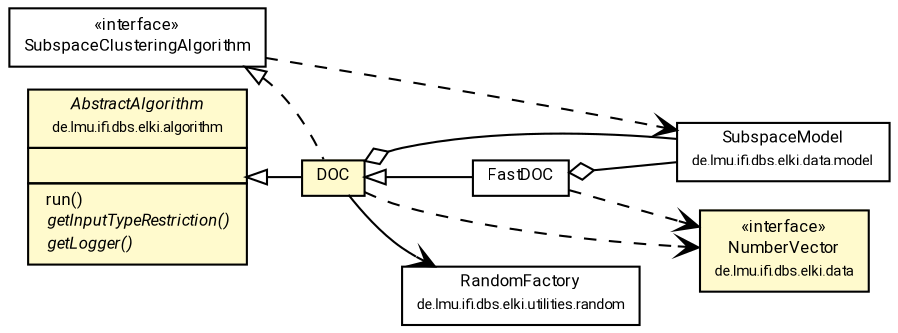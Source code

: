 #!/usr/local/bin/dot
#
# Class diagram 
# Generated by UMLGraph version R5_7_2-60-g0e99a6 (http://www.spinellis.gr/umlgraph/)
#

digraph G {
	graph [fontnames="svg"]
	edge [fontname="Roboto",fontsize=7,labelfontname="Roboto",labelfontsize=7,color="black"];
	node [fontname="Roboto",fontcolor="black",fontsize=8,shape=plaintext,margin=0,width=0,height=0];
	nodesep=0.15;
	ranksep=0.25;
	rankdir=LR;
	// de.lmu.ifi.dbs.elki.data.model.SubspaceModel
	c3085287 [label=<<table title="de.lmu.ifi.dbs.elki.data.model.SubspaceModel" border="0" cellborder="1" cellspacing="0" cellpadding="2" href="../../../data/model/SubspaceModel.html" target="_parent">
		<tr><td><table border="0" cellspacing="0" cellpadding="1">
		<tr><td align="center" balign="center"> <font face="Roboto">SubspaceModel</font> </td></tr>
		<tr><td align="center" balign="center"> <font face="Roboto" point-size="7.0">de.lmu.ifi.dbs.elki.data.model</font> </td></tr>
		</table></td></tr>
		</table>>, URL="../../../data/model/SubspaceModel.html"];
	// de.lmu.ifi.dbs.elki.algorithm.clustering.subspace.DOC<V extends de.lmu.ifi.dbs.elki.data.NumberVector>
	c3085613 [label=<<table title="de.lmu.ifi.dbs.elki.algorithm.clustering.subspace.DOC" border="0" cellborder="1" cellspacing="0" cellpadding="2" bgcolor="lemonChiffon" href="DOC.html" target="_parent">
		<tr><td><table border="0" cellspacing="0" cellpadding="1">
		<tr><td align="center" balign="center"> <font face="Roboto">DOC</font> </td></tr>
		</table></td></tr>
		</table>>, URL="DOC.html"];
	// de.lmu.ifi.dbs.elki.algorithm.clustering.subspace.FastDOC<V extends de.lmu.ifi.dbs.elki.data.NumberVector>
	c3085615 [label=<<table title="de.lmu.ifi.dbs.elki.algorithm.clustering.subspace.FastDOC" border="0" cellborder="1" cellspacing="0" cellpadding="2" href="FastDOC.html" target="_parent">
		<tr><td><table border="0" cellspacing="0" cellpadding="1">
		<tr><td align="center" balign="center"> <font face="Roboto">FastDOC</font> </td></tr>
		</table></td></tr>
		</table>>, URL="FastDOC.html"];
	// de.lmu.ifi.dbs.elki.algorithm.clustering.subspace.SubspaceClusteringAlgorithm<M extends de.lmu.ifi.dbs.elki.data.model.SubspaceModel>
	c3085621 [label=<<table title="de.lmu.ifi.dbs.elki.algorithm.clustering.subspace.SubspaceClusteringAlgorithm" border="0" cellborder="1" cellspacing="0" cellpadding="2" href="SubspaceClusteringAlgorithm.html" target="_parent">
		<tr><td><table border="0" cellspacing="0" cellpadding="1">
		<tr><td align="center" balign="center"> &#171;interface&#187; </td></tr>
		<tr><td align="center" balign="center"> <font face="Roboto">SubspaceClusteringAlgorithm</font> </td></tr>
		</table></td></tr>
		</table>>, URL="SubspaceClusteringAlgorithm.html"];
	// de.lmu.ifi.dbs.elki.data.NumberVector
	c3085868 [label=<<table title="de.lmu.ifi.dbs.elki.data.NumberVector" border="0" cellborder="1" cellspacing="0" cellpadding="2" bgcolor="LemonChiffon" href="../../../data/NumberVector.html" target="_parent">
		<tr><td><table border="0" cellspacing="0" cellpadding="1">
		<tr><td align="center" balign="center"> &#171;interface&#187; </td></tr>
		<tr><td align="center" balign="center"> <font face="Roboto">NumberVector</font> </td></tr>
		<tr><td align="center" balign="center"> <font face="Roboto" point-size="7.0">de.lmu.ifi.dbs.elki.data</font> </td></tr>
		</table></td></tr>
		</table>>, URL="../../../data/NumberVector.html"];
	// de.lmu.ifi.dbs.elki.algorithm.AbstractAlgorithm<R extends de.lmu.ifi.dbs.elki.result.Result>
	c3085890 [label=<<table title="de.lmu.ifi.dbs.elki.algorithm.AbstractAlgorithm" border="0" cellborder="1" cellspacing="0" cellpadding="2" bgcolor="LemonChiffon" href="../../AbstractAlgorithm.html" target="_parent">
		<tr><td><table border="0" cellspacing="0" cellpadding="1">
		<tr><td align="center" balign="center"> <font face="Roboto"><i>AbstractAlgorithm</i></font> </td></tr>
		<tr><td align="center" balign="center"> <font face="Roboto" point-size="7.0">de.lmu.ifi.dbs.elki.algorithm</font> </td></tr>
		</table></td></tr>
		<tr><td><table border="0" cellspacing="0" cellpadding="1">
		<tr><td align="left" balign="left">  </td></tr>
		</table></td></tr>
		<tr><td><table border="0" cellspacing="0" cellpadding="1">
		<tr><td align="left" balign="left">  run() </td></tr>
		<tr><td align="left" balign="left"> <i> getInputTypeRestriction()</i> </td></tr>
		<tr><td align="left" balign="left"> <i> getLogger()</i> </td></tr>
		</table></td></tr>
		</table>>, URL="../../AbstractAlgorithm.html"];
	// de.lmu.ifi.dbs.elki.utilities.random.RandomFactory
	c3086662 [label=<<table title="de.lmu.ifi.dbs.elki.utilities.random.RandomFactory" border="0" cellborder="1" cellspacing="0" cellpadding="2" href="../../../utilities/random/RandomFactory.html" target="_parent">
		<tr><td><table border="0" cellspacing="0" cellpadding="1">
		<tr><td align="center" balign="center"> <font face="Roboto">RandomFactory</font> </td></tr>
		<tr><td align="center" balign="center"> <font face="Roboto" point-size="7.0">de.lmu.ifi.dbs.elki.utilities.random</font> </td></tr>
		</table></td></tr>
		</table>>, URL="../../../utilities/random/RandomFactory.html"];
	// de.lmu.ifi.dbs.elki.algorithm.clustering.subspace.DOC<V extends de.lmu.ifi.dbs.elki.data.NumberVector> extends de.lmu.ifi.dbs.elki.algorithm.AbstractAlgorithm<R extends de.lmu.ifi.dbs.elki.result.Result>
	c3085890 -> c3085613 [arrowtail=empty,dir=back,weight=10];
	// de.lmu.ifi.dbs.elki.algorithm.clustering.subspace.DOC<V extends de.lmu.ifi.dbs.elki.data.NumberVector> implements de.lmu.ifi.dbs.elki.algorithm.clustering.subspace.SubspaceClusteringAlgorithm<M extends de.lmu.ifi.dbs.elki.data.model.SubspaceModel>
	c3085621 -> c3085613 [arrowtail=empty,style=dashed,dir=back,weight=9];
	// de.lmu.ifi.dbs.elki.algorithm.clustering.subspace.DOC<V extends de.lmu.ifi.dbs.elki.data.NumberVector> has de.lmu.ifi.dbs.elki.data.model.SubspaceModel
	c3085613 -> c3085287 [arrowhead=none,arrowtail=ediamond,dir=back,weight=4];
	// de.lmu.ifi.dbs.elki.algorithm.clustering.subspace.FastDOC<V extends de.lmu.ifi.dbs.elki.data.NumberVector> extends de.lmu.ifi.dbs.elki.algorithm.clustering.subspace.DOC<V extends de.lmu.ifi.dbs.elki.data.NumberVector>
	c3085613 -> c3085615 [arrowtail=empty,dir=back,weight=10];
	// de.lmu.ifi.dbs.elki.algorithm.clustering.subspace.FastDOC<V extends de.lmu.ifi.dbs.elki.data.NumberVector> has de.lmu.ifi.dbs.elki.data.model.SubspaceModel
	c3085615 -> c3085287 [arrowhead=none,arrowtail=ediamond,dir=back,weight=4];
	// de.lmu.ifi.dbs.elki.algorithm.clustering.subspace.DOC<V extends de.lmu.ifi.dbs.elki.data.NumberVector> navassoc de.lmu.ifi.dbs.elki.utilities.random.RandomFactory
	c3085613 -> c3086662 [arrowhead=open,weight=1];
	// de.lmu.ifi.dbs.elki.algorithm.clustering.subspace.DOC<V extends de.lmu.ifi.dbs.elki.data.NumberVector> depend de.lmu.ifi.dbs.elki.data.NumberVector
	c3085613 -> c3085868 [arrowhead=open,style=dashed,weight=0];
	// de.lmu.ifi.dbs.elki.algorithm.clustering.subspace.FastDOC<V extends de.lmu.ifi.dbs.elki.data.NumberVector> depend de.lmu.ifi.dbs.elki.data.NumberVector
	c3085615 -> c3085868 [arrowhead=open,style=dashed,weight=0];
	// de.lmu.ifi.dbs.elki.algorithm.clustering.subspace.SubspaceClusteringAlgorithm<M extends de.lmu.ifi.dbs.elki.data.model.SubspaceModel> depend de.lmu.ifi.dbs.elki.data.model.SubspaceModel
	c3085621 -> c3085287 [arrowhead=open,style=dashed,weight=0];
}

